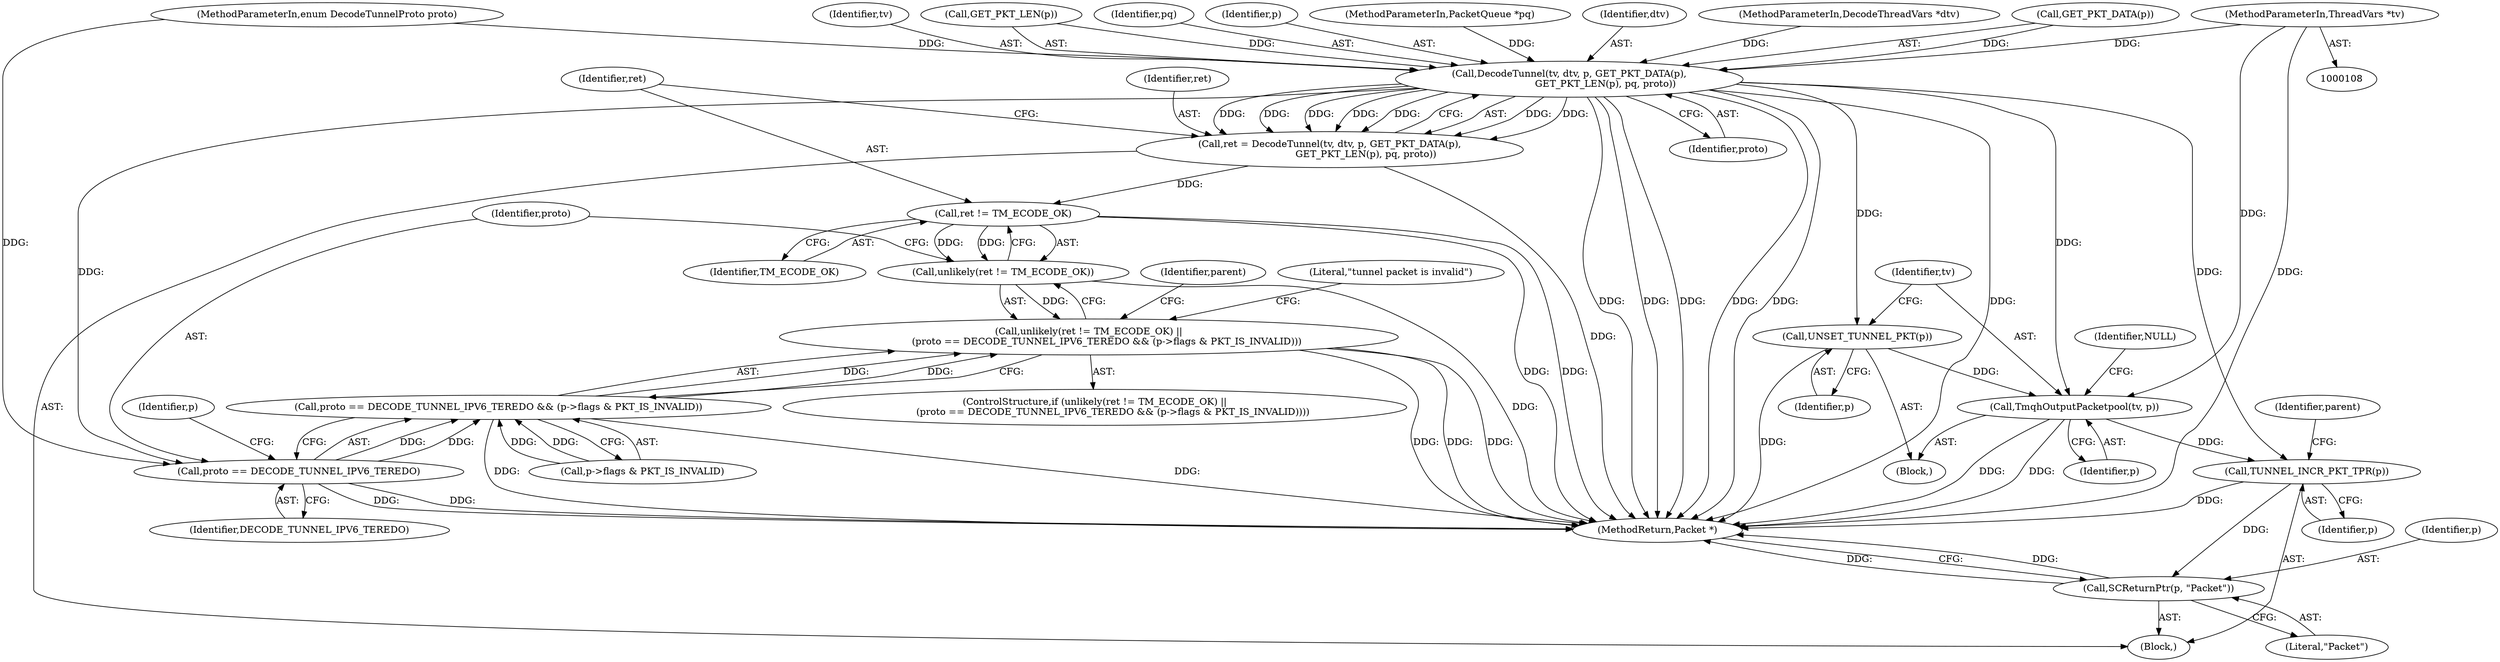 digraph "0_suricata_11f3659f64a4e42e90cb3c09fcef66894205aefe_2@pointer" {
"1000109" [label="(MethodParameterIn,ThreadVars *tv)"];
"1000202" [label="(Call,DecodeTunnel(tv, dtv, p, GET_PKT_DATA(p),\n                        GET_PKT_LEN(p), pq, proto))"];
"1000200" [label="(Call,ret = DecodeTunnel(tv, dtv, p, GET_PKT_DATA(p),\n                        GET_PKT_LEN(p), pq, proto))"];
"1000215" [label="(Call,ret != TM_ECODE_OK)"];
"1000214" [label="(Call,unlikely(ret != TM_ECODE_OK))"];
"1000213" [label="(Call,unlikely(ret != TM_ECODE_OK) ||\n            (proto == DECODE_TUNNEL_IPV6_TEREDO && (p->flags & PKT_IS_INVALID)))"];
"1000219" [label="(Call,proto == DECODE_TUNNEL_IPV6_TEREDO)"];
"1000218" [label="(Call,proto == DECODE_TUNNEL_IPV6_TEREDO && (p->flags & PKT_IS_INVALID))"];
"1000235" [label="(Call,UNSET_TUNNEL_PKT(p))"];
"1000237" [label="(Call,TmqhOutputPacketpool(tv, p))"];
"1000245" [label="(Call,TUNNEL_INCR_PKT_TPR(p))"];
"1000249" [label="(Call,SCReturnPtr(p, \"Packet\"))"];
"1000212" [label="(ControlStructure,if (unlikely(ret != TM_ECODE_OK) ||\n            (proto == DECODE_TUNNEL_IPV6_TEREDO && (p->flags & PKT_IS_INVALID))))"];
"1000249" [label="(Call,SCReturnPtr(p, \"Packet\"))"];
"1000215" [label="(Call,ret != TM_ECODE_OK)"];
"1000203" [label="(Identifier,tv)"];
"1000239" [label="(Identifier,p)"];
"1000248" [label="(Identifier,parent)"];
"1000208" [label="(Call,GET_PKT_LEN(p))"];
"1000218" [label="(Call,proto == DECODE_TUNNEL_IPV6_TEREDO && (p->flags & PKT_IS_INVALID))"];
"1000221" [label="(Identifier,DECODE_TUNNEL_IPV6_TEREDO)"];
"1000229" [label="(Literal,\"tunnel packet is invalid\")"];
"1000116" [label="(Block,)"];
"1000244" [label="(Identifier,parent)"];
"1000236" [label="(Identifier,p)"];
"1000222" [label="(Call,p->flags & PKT_IS_INVALID)"];
"1000241" [label="(Identifier,NULL)"];
"1000251" [label="(Literal,\"Packet\")"];
"1000210" [label="(Identifier,pq)"];
"1000219" [label="(Call,proto == DECODE_TUNNEL_IPV6_TEREDO)"];
"1000200" [label="(Call,ret = DecodeTunnel(tv, dtv, p, GET_PKT_DATA(p),\n                        GET_PKT_LEN(p), pq, proto))"];
"1000216" [label="(Identifier,ret)"];
"1000246" [label="(Identifier,p)"];
"1000202" [label="(Call,DecodeTunnel(tv, dtv, p, GET_PKT_DATA(p),\n                        GET_PKT_LEN(p), pq, proto))"];
"1000217" [label="(Identifier,TM_ECODE_OK)"];
"1000235" [label="(Call,UNSET_TUNNEL_PKT(p))"];
"1000109" [label="(MethodParameterIn,ThreadVars *tv)"];
"1000205" [label="(Identifier,p)"];
"1000252" [label="(MethodReturn,Packet *)"];
"1000237" [label="(Call,TmqhOutputPacketpool(tv, p))"];
"1000211" [label="(Identifier,proto)"];
"1000227" [label="(Block,)"];
"1000245" [label="(Call,TUNNEL_INCR_PKT_TPR(p))"];
"1000115" [label="(MethodParameterIn,PacketQueue *pq)"];
"1000224" [label="(Identifier,p)"];
"1000213" [label="(Call,unlikely(ret != TM_ECODE_OK) ||\n            (proto == DECODE_TUNNEL_IPV6_TEREDO && (p->flags & PKT_IS_INVALID)))"];
"1000214" [label="(Call,unlikely(ret != TM_ECODE_OK))"];
"1000220" [label="(Identifier,proto)"];
"1000238" [label="(Identifier,tv)"];
"1000201" [label="(Identifier,ret)"];
"1000204" [label="(Identifier,dtv)"];
"1000110" [label="(MethodParameterIn,DecodeThreadVars *dtv)"];
"1000114" [label="(MethodParameterIn,enum DecodeTunnelProto proto)"];
"1000250" [label="(Identifier,p)"];
"1000206" [label="(Call,GET_PKT_DATA(p))"];
"1000109" -> "1000108"  [label="AST: "];
"1000109" -> "1000252"  [label="DDG: "];
"1000109" -> "1000202"  [label="DDG: "];
"1000109" -> "1000237"  [label="DDG: "];
"1000202" -> "1000200"  [label="AST: "];
"1000202" -> "1000211"  [label="CFG: "];
"1000203" -> "1000202"  [label="AST: "];
"1000204" -> "1000202"  [label="AST: "];
"1000205" -> "1000202"  [label="AST: "];
"1000206" -> "1000202"  [label="AST: "];
"1000208" -> "1000202"  [label="AST: "];
"1000210" -> "1000202"  [label="AST: "];
"1000211" -> "1000202"  [label="AST: "];
"1000200" -> "1000202"  [label="CFG: "];
"1000202" -> "1000252"  [label="DDG: "];
"1000202" -> "1000252"  [label="DDG: "];
"1000202" -> "1000252"  [label="DDG: "];
"1000202" -> "1000252"  [label="DDG: "];
"1000202" -> "1000252"  [label="DDG: "];
"1000202" -> "1000252"  [label="DDG: "];
"1000202" -> "1000200"  [label="DDG: "];
"1000202" -> "1000200"  [label="DDG: "];
"1000202" -> "1000200"  [label="DDG: "];
"1000202" -> "1000200"  [label="DDG: "];
"1000202" -> "1000200"  [label="DDG: "];
"1000202" -> "1000200"  [label="DDG: "];
"1000202" -> "1000200"  [label="DDG: "];
"1000110" -> "1000202"  [label="DDG: "];
"1000208" -> "1000202"  [label="DDG: "];
"1000206" -> "1000202"  [label="DDG: "];
"1000115" -> "1000202"  [label="DDG: "];
"1000114" -> "1000202"  [label="DDG: "];
"1000202" -> "1000219"  [label="DDG: "];
"1000202" -> "1000235"  [label="DDG: "];
"1000202" -> "1000237"  [label="DDG: "];
"1000202" -> "1000245"  [label="DDG: "];
"1000200" -> "1000116"  [label="AST: "];
"1000201" -> "1000200"  [label="AST: "];
"1000216" -> "1000200"  [label="CFG: "];
"1000200" -> "1000252"  [label="DDG: "];
"1000200" -> "1000215"  [label="DDG: "];
"1000215" -> "1000214"  [label="AST: "];
"1000215" -> "1000217"  [label="CFG: "];
"1000216" -> "1000215"  [label="AST: "];
"1000217" -> "1000215"  [label="AST: "];
"1000214" -> "1000215"  [label="CFG: "];
"1000215" -> "1000252"  [label="DDG: "];
"1000215" -> "1000252"  [label="DDG: "];
"1000215" -> "1000214"  [label="DDG: "];
"1000215" -> "1000214"  [label="DDG: "];
"1000214" -> "1000213"  [label="AST: "];
"1000220" -> "1000214"  [label="CFG: "];
"1000213" -> "1000214"  [label="CFG: "];
"1000214" -> "1000252"  [label="DDG: "];
"1000214" -> "1000213"  [label="DDG: "];
"1000213" -> "1000212"  [label="AST: "];
"1000213" -> "1000218"  [label="CFG: "];
"1000218" -> "1000213"  [label="AST: "];
"1000229" -> "1000213"  [label="CFG: "];
"1000244" -> "1000213"  [label="CFG: "];
"1000213" -> "1000252"  [label="DDG: "];
"1000213" -> "1000252"  [label="DDG: "];
"1000213" -> "1000252"  [label="DDG: "];
"1000218" -> "1000213"  [label="DDG: "];
"1000218" -> "1000213"  [label="DDG: "];
"1000219" -> "1000218"  [label="AST: "];
"1000219" -> "1000221"  [label="CFG: "];
"1000220" -> "1000219"  [label="AST: "];
"1000221" -> "1000219"  [label="AST: "];
"1000224" -> "1000219"  [label="CFG: "];
"1000218" -> "1000219"  [label="CFG: "];
"1000219" -> "1000252"  [label="DDG: "];
"1000219" -> "1000252"  [label="DDG: "];
"1000219" -> "1000218"  [label="DDG: "];
"1000219" -> "1000218"  [label="DDG: "];
"1000114" -> "1000219"  [label="DDG: "];
"1000218" -> "1000222"  [label="CFG: "];
"1000222" -> "1000218"  [label="AST: "];
"1000218" -> "1000252"  [label="DDG: "];
"1000218" -> "1000252"  [label="DDG: "];
"1000222" -> "1000218"  [label="DDG: "];
"1000222" -> "1000218"  [label="DDG: "];
"1000235" -> "1000227"  [label="AST: "];
"1000235" -> "1000236"  [label="CFG: "];
"1000236" -> "1000235"  [label="AST: "];
"1000238" -> "1000235"  [label="CFG: "];
"1000235" -> "1000252"  [label="DDG: "];
"1000235" -> "1000237"  [label="DDG: "];
"1000237" -> "1000227"  [label="AST: "];
"1000237" -> "1000239"  [label="CFG: "];
"1000238" -> "1000237"  [label="AST: "];
"1000239" -> "1000237"  [label="AST: "];
"1000241" -> "1000237"  [label="CFG: "];
"1000237" -> "1000252"  [label="DDG: "];
"1000237" -> "1000252"  [label="DDG: "];
"1000237" -> "1000245"  [label="DDG: "];
"1000245" -> "1000116"  [label="AST: "];
"1000245" -> "1000246"  [label="CFG: "];
"1000246" -> "1000245"  [label="AST: "];
"1000248" -> "1000245"  [label="CFG: "];
"1000245" -> "1000252"  [label="DDG: "];
"1000245" -> "1000249"  [label="DDG: "];
"1000249" -> "1000116"  [label="AST: "];
"1000249" -> "1000251"  [label="CFG: "];
"1000250" -> "1000249"  [label="AST: "];
"1000251" -> "1000249"  [label="AST: "];
"1000252" -> "1000249"  [label="CFG: "];
"1000249" -> "1000252"  [label="DDG: "];
"1000249" -> "1000252"  [label="DDG: "];
}
